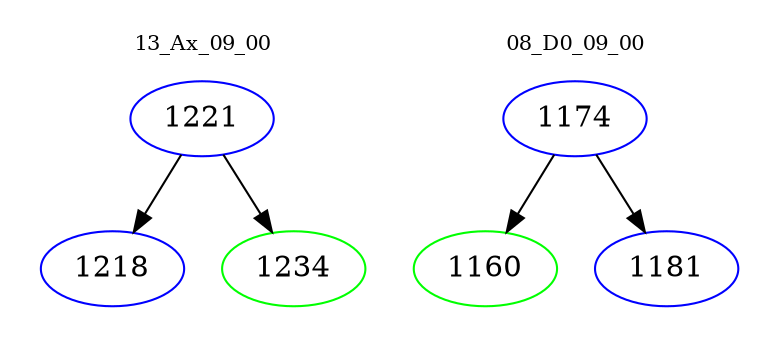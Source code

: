 digraph{
subgraph cluster_0 {
color = white
label = "13_Ax_09_00";
fontsize=10;
T0_1221 [label="1221", color="blue"]
T0_1221 -> T0_1218 [color="black"]
T0_1218 [label="1218", color="blue"]
T0_1221 -> T0_1234 [color="black"]
T0_1234 [label="1234", color="green"]
}
subgraph cluster_1 {
color = white
label = "08_D0_09_00";
fontsize=10;
T1_1174 [label="1174", color="blue"]
T1_1174 -> T1_1160 [color="black"]
T1_1160 [label="1160", color="green"]
T1_1174 -> T1_1181 [color="black"]
T1_1181 [label="1181", color="blue"]
}
}
